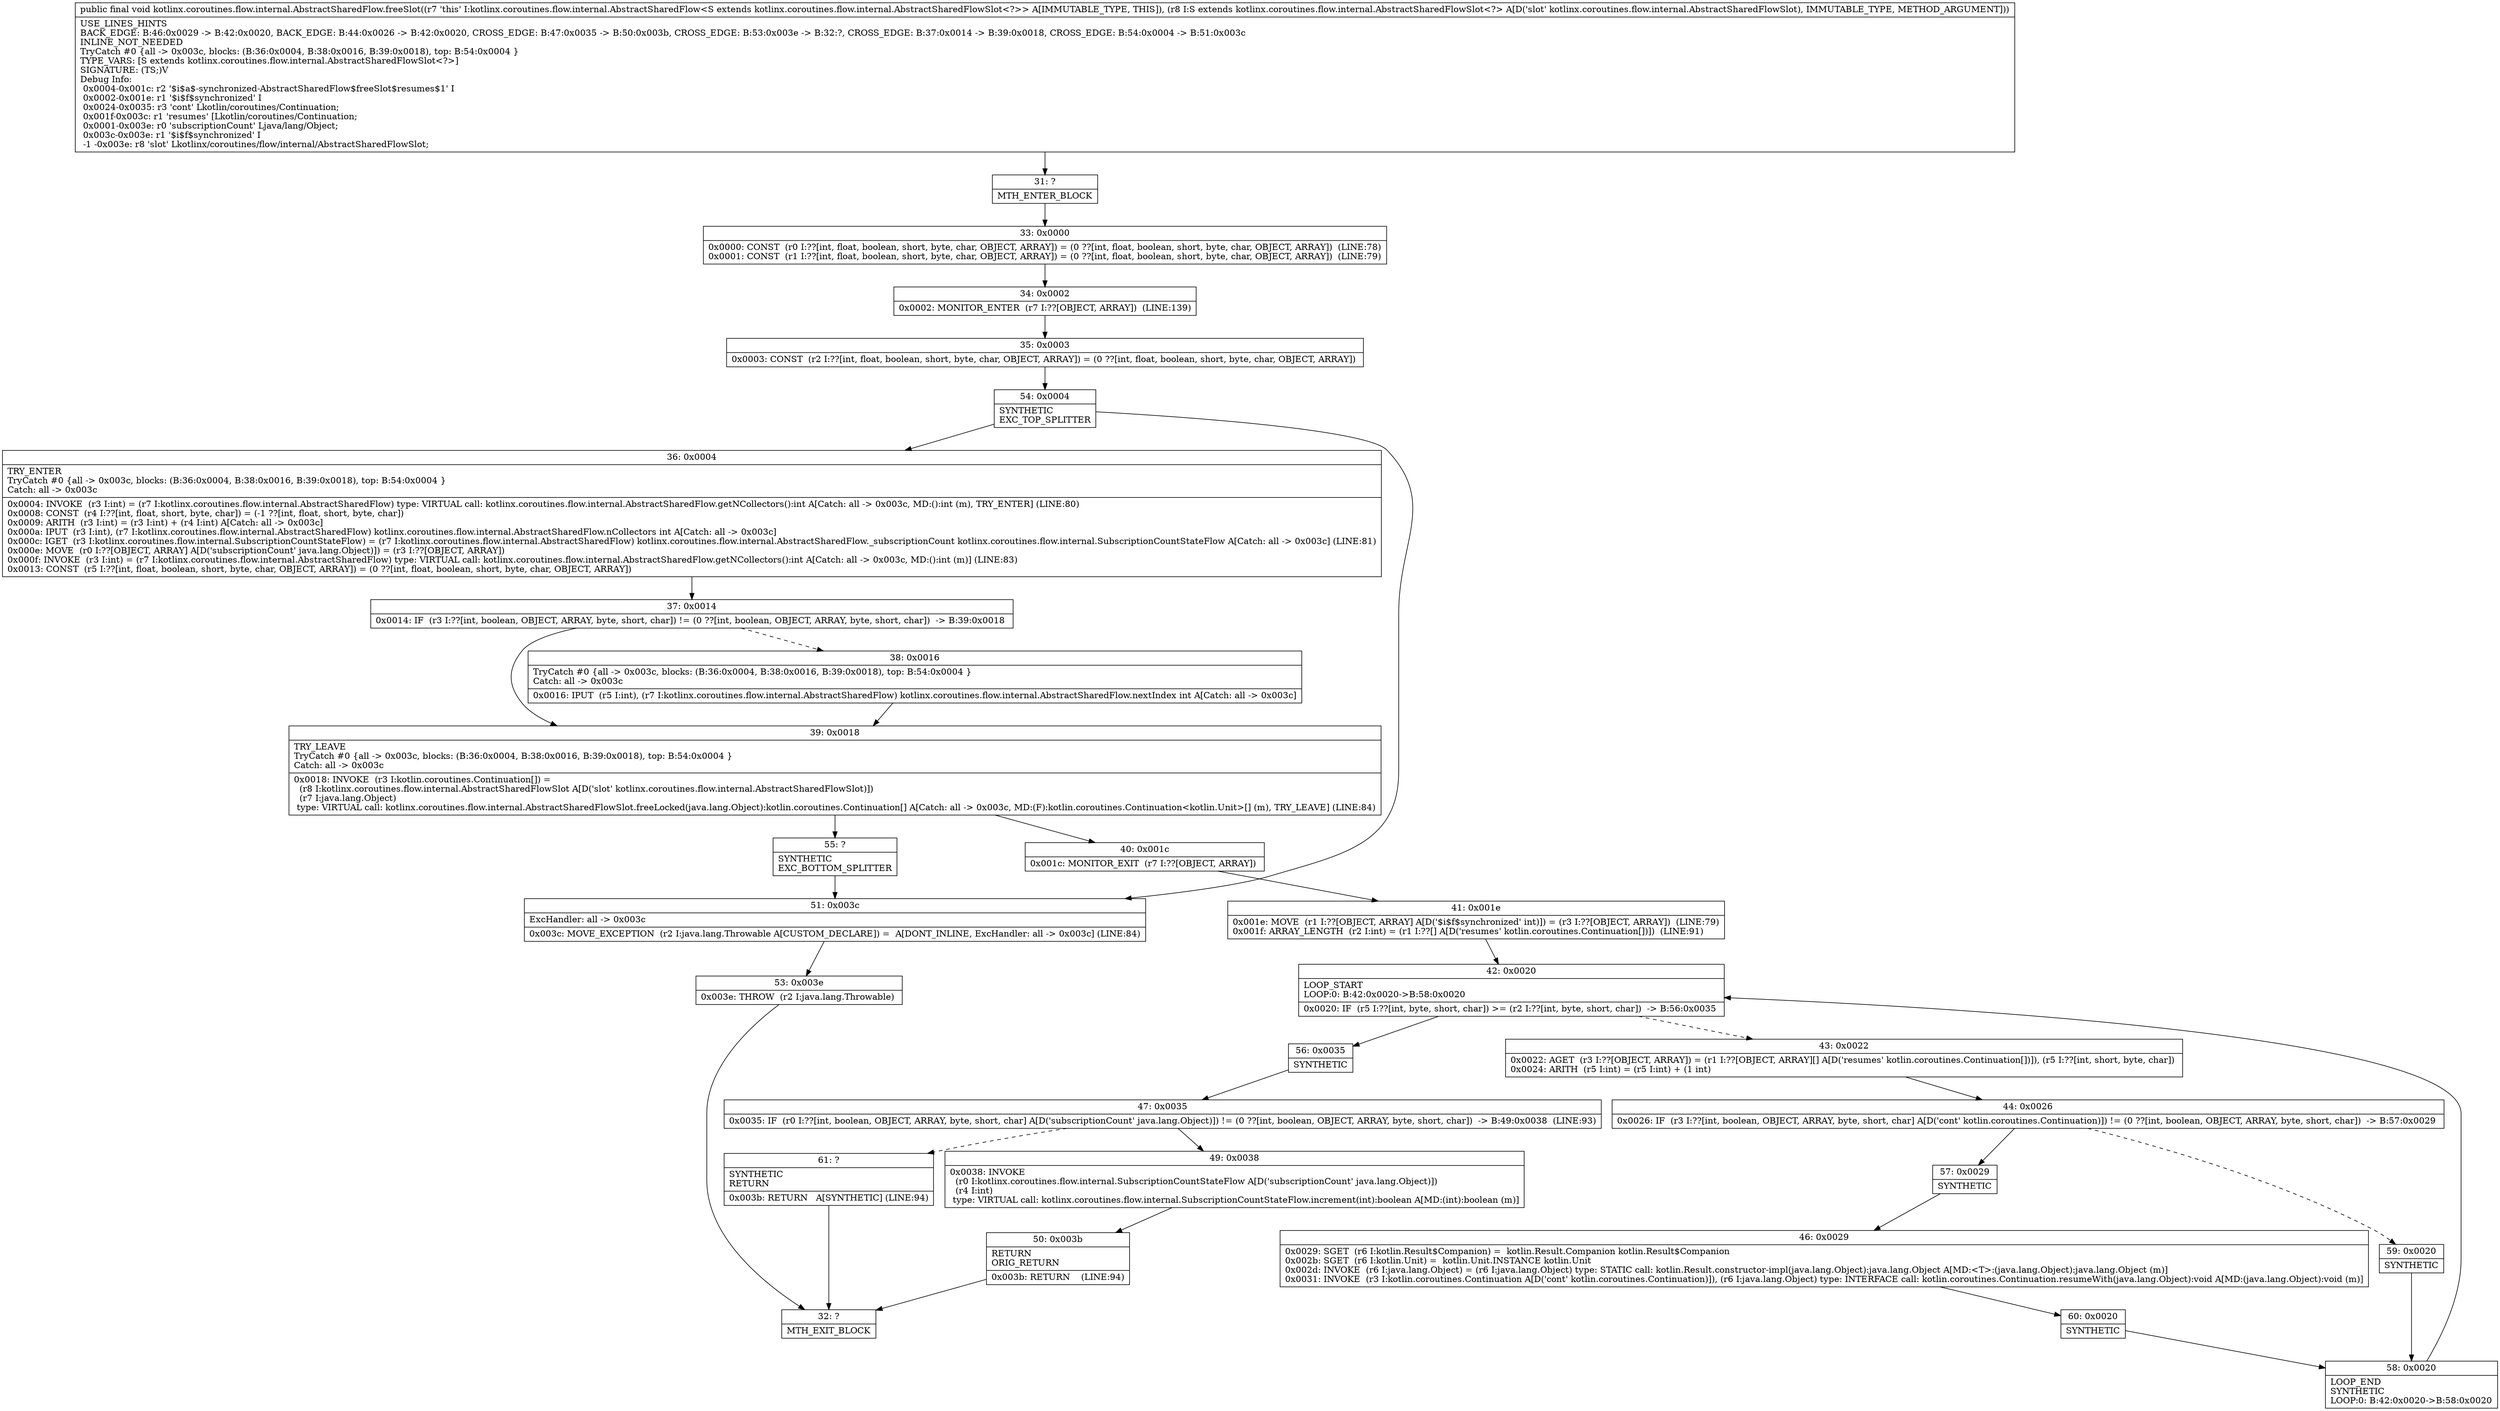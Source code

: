 digraph "CFG forkotlinx.coroutines.flow.internal.AbstractSharedFlow.freeSlot(Lkotlinx\/coroutines\/flow\/internal\/AbstractSharedFlowSlot;)V" {
Node_31 [shape=record,label="{31\:\ ?|MTH_ENTER_BLOCK\l}"];
Node_33 [shape=record,label="{33\:\ 0x0000|0x0000: CONST  (r0 I:??[int, float, boolean, short, byte, char, OBJECT, ARRAY]) = (0 ??[int, float, boolean, short, byte, char, OBJECT, ARRAY])  (LINE:78)\l0x0001: CONST  (r1 I:??[int, float, boolean, short, byte, char, OBJECT, ARRAY]) = (0 ??[int, float, boolean, short, byte, char, OBJECT, ARRAY])  (LINE:79)\l}"];
Node_34 [shape=record,label="{34\:\ 0x0002|0x0002: MONITOR_ENTER  (r7 I:??[OBJECT, ARRAY])  (LINE:139)\l}"];
Node_35 [shape=record,label="{35\:\ 0x0003|0x0003: CONST  (r2 I:??[int, float, boolean, short, byte, char, OBJECT, ARRAY]) = (0 ??[int, float, boolean, short, byte, char, OBJECT, ARRAY]) \l}"];
Node_54 [shape=record,label="{54\:\ 0x0004|SYNTHETIC\lEXC_TOP_SPLITTER\l}"];
Node_36 [shape=record,label="{36\:\ 0x0004|TRY_ENTER\lTryCatch #0 \{all \-\> 0x003c, blocks: (B:36:0x0004, B:38:0x0016, B:39:0x0018), top: B:54:0x0004 \}\lCatch: all \-\> 0x003c\l|0x0004: INVOKE  (r3 I:int) = (r7 I:kotlinx.coroutines.flow.internal.AbstractSharedFlow) type: VIRTUAL call: kotlinx.coroutines.flow.internal.AbstractSharedFlow.getNCollectors():int A[Catch: all \-\> 0x003c, MD:():int (m), TRY_ENTER] (LINE:80)\l0x0008: CONST  (r4 I:??[int, float, short, byte, char]) = (\-1 ??[int, float, short, byte, char]) \l0x0009: ARITH  (r3 I:int) = (r3 I:int) + (r4 I:int) A[Catch: all \-\> 0x003c]\l0x000a: IPUT  (r3 I:int), (r7 I:kotlinx.coroutines.flow.internal.AbstractSharedFlow) kotlinx.coroutines.flow.internal.AbstractSharedFlow.nCollectors int A[Catch: all \-\> 0x003c]\l0x000c: IGET  (r3 I:kotlinx.coroutines.flow.internal.SubscriptionCountStateFlow) = (r7 I:kotlinx.coroutines.flow.internal.AbstractSharedFlow) kotlinx.coroutines.flow.internal.AbstractSharedFlow._subscriptionCount kotlinx.coroutines.flow.internal.SubscriptionCountStateFlow A[Catch: all \-\> 0x003c] (LINE:81)\l0x000e: MOVE  (r0 I:??[OBJECT, ARRAY] A[D('subscriptionCount' java.lang.Object)]) = (r3 I:??[OBJECT, ARRAY]) \l0x000f: INVOKE  (r3 I:int) = (r7 I:kotlinx.coroutines.flow.internal.AbstractSharedFlow) type: VIRTUAL call: kotlinx.coroutines.flow.internal.AbstractSharedFlow.getNCollectors():int A[Catch: all \-\> 0x003c, MD:():int (m)] (LINE:83)\l0x0013: CONST  (r5 I:??[int, float, boolean, short, byte, char, OBJECT, ARRAY]) = (0 ??[int, float, boolean, short, byte, char, OBJECT, ARRAY]) \l}"];
Node_37 [shape=record,label="{37\:\ 0x0014|0x0014: IF  (r3 I:??[int, boolean, OBJECT, ARRAY, byte, short, char]) != (0 ??[int, boolean, OBJECT, ARRAY, byte, short, char])  \-\> B:39:0x0018 \l}"];
Node_38 [shape=record,label="{38\:\ 0x0016|TryCatch #0 \{all \-\> 0x003c, blocks: (B:36:0x0004, B:38:0x0016, B:39:0x0018), top: B:54:0x0004 \}\lCatch: all \-\> 0x003c\l|0x0016: IPUT  (r5 I:int), (r7 I:kotlinx.coroutines.flow.internal.AbstractSharedFlow) kotlinx.coroutines.flow.internal.AbstractSharedFlow.nextIndex int A[Catch: all \-\> 0x003c]\l}"];
Node_39 [shape=record,label="{39\:\ 0x0018|TRY_LEAVE\lTryCatch #0 \{all \-\> 0x003c, blocks: (B:36:0x0004, B:38:0x0016, B:39:0x0018), top: B:54:0x0004 \}\lCatch: all \-\> 0x003c\l|0x0018: INVOKE  (r3 I:kotlin.coroutines.Continuation[]) = \l  (r8 I:kotlinx.coroutines.flow.internal.AbstractSharedFlowSlot A[D('slot' kotlinx.coroutines.flow.internal.AbstractSharedFlowSlot)])\l  (r7 I:java.lang.Object)\l type: VIRTUAL call: kotlinx.coroutines.flow.internal.AbstractSharedFlowSlot.freeLocked(java.lang.Object):kotlin.coroutines.Continuation[] A[Catch: all \-\> 0x003c, MD:(F):kotlin.coroutines.Continuation\<kotlin.Unit\>[] (m), TRY_LEAVE] (LINE:84)\l}"];
Node_40 [shape=record,label="{40\:\ 0x001c|0x001c: MONITOR_EXIT  (r7 I:??[OBJECT, ARRAY]) \l}"];
Node_41 [shape=record,label="{41\:\ 0x001e|0x001e: MOVE  (r1 I:??[OBJECT, ARRAY] A[D('$i$f$synchronized' int)]) = (r3 I:??[OBJECT, ARRAY])  (LINE:79)\l0x001f: ARRAY_LENGTH  (r2 I:int) = (r1 I:??[] A[D('resumes' kotlin.coroutines.Continuation[])])  (LINE:91)\l}"];
Node_42 [shape=record,label="{42\:\ 0x0020|LOOP_START\lLOOP:0: B:42:0x0020\-\>B:58:0x0020\l|0x0020: IF  (r5 I:??[int, byte, short, char]) \>= (r2 I:??[int, byte, short, char])  \-\> B:56:0x0035 \l}"];
Node_43 [shape=record,label="{43\:\ 0x0022|0x0022: AGET  (r3 I:??[OBJECT, ARRAY]) = (r1 I:??[OBJECT, ARRAY][] A[D('resumes' kotlin.coroutines.Continuation[])]), (r5 I:??[int, short, byte, char]) \l0x0024: ARITH  (r5 I:int) = (r5 I:int) + (1 int) \l}"];
Node_44 [shape=record,label="{44\:\ 0x0026|0x0026: IF  (r3 I:??[int, boolean, OBJECT, ARRAY, byte, short, char] A[D('cont' kotlin.coroutines.Continuation)]) != (0 ??[int, boolean, OBJECT, ARRAY, byte, short, char])  \-\> B:57:0x0029 \l}"];
Node_57 [shape=record,label="{57\:\ 0x0029|SYNTHETIC\l}"];
Node_46 [shape=record,label="{46\:\ 0x0029|0x0029: SGET  (r6 I:kotlin.Result$Companion) =  kotlin.Result.Companion kotlin.Result$Companion \l0x002b: SGET  (r6 I:kotlin.Unit) =  kotlin.Unit.INSTANCE kotlin.Unit \l0x002d: INVOKE  (r6 I:java.lang.Object) = (r6 I:java.lang.Object) type: STATIC call: kotlin.Result.constructor\-impl(java.lang.Object):java.lang.Object A[MD:\<T\>:(java.lang.Object):java.lang.Object (m)]\l0x0031: INVOKE  (r3 I:kotlin.coroutines.Continuation A[D('cont' kotlin.coroutines.Continuation)]), (r6 I:java.lang.Object) type: INTERFACE call: kotlin.coroutines.Continuation.resumeWith(java.lang.Object):void A[MD:(java.lang.Object):void (m)]\l}"];
Node_60 [shape=record,label="{60\:\ 0x0020|SYNTHETIC\l}"];
Node_58 [shape=record,label="{58\:\ 0x0020|LOOP_END\lSYNTHETIC\lLOOP:0: B:42:0x0020\-\>B:58:0x0020\l}"];
Node_59 [shape=record,label="{59\:\ 0x0020|SYNTHETIC\l}"];
Node_56 [shape=record,label="{56\:\ 0x0035|SYNTHETIC\l}"];
Node_47 [shape=record,label="{47\:\ 0x0035|0x0035: IF  (r0 I:??[int, boolean, OBJECT, ARRAY, byte, short, char] A[D('subscriptionCount' java.lang.Object)]) != (0 ??[int, boolean, OBJECT, ARRAY, byte, short, char])  \-\> B:49:0x0038  (LINE:93)\l}"];
Node_49 [shape=record,label="{49\:\ 0x0038|0x0038: INVOKE  \l  (r0 I:kotlinx.coroutines.flow.internal.SubscriptionCountStateFlow A[D('subscriptionCount' java.lang.Object)])\l  (r4 I:int)\l type: VIRTUAL call: kotlinx.coroutines.flow.internal.SubscriptionCountStateFlow.increment(int):boolean A[MD:(int):boolean (m)]\l}"];
Node_50 [shape=record,label="{50\:\ 0x003b|RETURN\lORIG_RETURN\l|0x003b: RETURN    (LINE:94)\l}"];
Node_32 [shape=record,label="{32\:\ ?|MTH_EXIT_BLOCK\l}"];
Node_61 [shape=record,label="{61\:\ ?|SYNTHETIC\lRETURN\l|0x003b: RETURN   A[SYNTHETIC] (LINE:94)\l}"];
Node_55 [shape=record,label="{55\:\ ?|SYNTHETIC\lEXC_BOTTOM_SPLITTER\l}"];
Node_51 [shape=record,label="{51\:\ 0x003c|ExcHandler: all \-\> 0x003c\l|0x003c: MOVE_EXCEPTION  (r2 I:java.lang.Throwable A[CUSTOM_DECLARE]) =  A[DONT_INLINE, ExcHandler: all \-\> 0x003c] (LINE:84)\l}"];
Node_53 [shape=record,label="{53\:\ 0x003e|0x003e: THROW  (r2 I:java.lang.Throwable) \l}"];
MethodNode[shape=record,label="{public final void kotlinx.coroutines.flow.internal.AbstractSharedFlow.freeSlot((r7 'this' I:kotlinx.coroutines.flow.internal.AbstractSharedFlow\<S extends kotlinx.coroutines.flow.internal.AbstractSharedFlowSlot\<?\>\> A[IMMUTABLE_TYPE, THIS]), (r8 I:S extends kotlinx.coroutines.flow.internal.AbstractSharedFlowSlot\<?\> A[D('slot' kotlinx.coroutines.flow.internal.AbstractSharedFlowSlot), IMMUTABLE_TYPE, METHOD_ARGUMENT]))  | USE_LINES_HINTS\lBACK_EDGE: B:46:0x0029 \-\> B:42:0x0020, BACK_EDGE: B:44:0x0026 \-\> B:42:0x0020, CROSS_EDGE: B:47:0x0035 \-\> B:50:0x003b, CROSS_EDGE: B:53:0x003e \-\> B:32:?, CROSS_EDGE: B:37:0x0014 \-\> B:39:0x0018, CROSS_EDGE: B:54:0x0004 \-\> B:51:0x003c\lINLINE_NOT_NEEDED\lTryCatch #0 \{all \-\> 0x003c, blocks: (B:36:0x0004, B:38:0x0016, B:39:0x0018), top: B:54:0x0004 \}\lTYPE_VARS: [S extends kotlinx.coroutines.flow.internal.AbstractSharedFlowSlot\<?\>]\lSIGNATURE: (TS;)V\lDebug Info:\l  0x0004\-0x001c: r2 '$i$a$\-synchronized\-AbstractSharedFlow$freeSlot$resumes$1' I\l  0x0002\-0x001e: r1 '$i$f$synchronized' I\l  0x0024\-0x0035: r3 'cont' Lkotlin\/coroutines\/Continuation;\l  0x001f\-0x003c: r1 'resumes' [Lkotlin\/coroutines\/Continuation;\l  0x0001\-0x003e: r0 'subscriptionCount' Ljava\/lang\/Object;\l  0x003c\-0x003e: r1 '$i$f$synchronized' I\l  \-1 \-0x003e: r8 'slot' Lkotlinx\/coroutines\/flow\/internal\/AbstractSharedFlowSlot;\l}"];
MethodNode -> Node_31;Node_31 -> Node_33;
Node_33 -> Node_34;
Node_34 -> Node_35;
Node_35 -> Node_54;
Node_54 -> Node_36;
Node_54 -> Node_51;
Node_36 -> Node_37;
Node_37 -> Node_38[style=dashed];
Node_37 -> Node_39;
Node_38 -> Node_39;
Node_39 -> Node_40;
Node_39 -> Node_55;
Node_40 -> Node_41;
Node_41 -> Node_42;
Node_42 -> Node_43[style=dashed];
Node_42 -> Node_56;
Node_43 -> Node_44;
Node_44 -> Node_57;
Node_44 -> Node_59[style=dashed];
Node_57 -> Node_46;
Node_46 -> Node_60;
Node_60 -> Node_58;
Node_58 -> Node_42;
Node_59 -> Node_58;
Node_56 -> Node_47;
Node_47 -> Node_49;
Node_47 -> Node_61[style=dashed];
Node_49 -> Node_50;
Node_50 -> Node_32;
Node_61 -> Node_32;
Node_55 -> Node_51;
Node_51 -> Node_53;
Node_53 -> Node_32;
}


